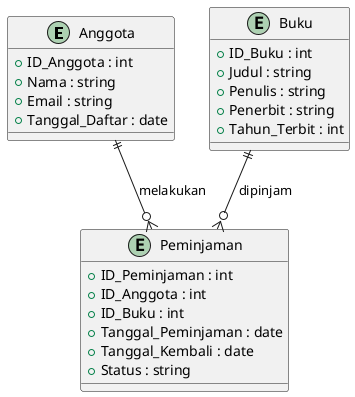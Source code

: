 **Diagram UML untuk Sistem Perpustakaan Online (Kode UML)**

Berikut adalah kode UML dalam format PlantUML untuk menggambarkan ERD sistem perpustakaan online:

```plantuml
@startuml

entity "Anggota" as Anggota {
    + ID_Anggota : int
    + Nama : string
    + Email : string
    + Tanggal_Daftar : date
}

entity "Buku" as Buku {
    + ID_Buku : int
    + Judul : string
    + Penulis : string
    + Penerbit : string
    + Tahun_Terbit : int
}

entity "Peminjaman" as Peminjaman {
    + ID_Peminjaman : int
    + ID_Anggota : int
    + ID_Buku : int
    + Tanggal_Peminjaman : date
    + Tanggal_Kembali : date
    + Status : string
}

Anggota ||--o{ Peminjaman : melakukan
Buku ||--o{ Peminjaman : dipinjam

@enduml
```

### Penjelasan:
- **Anggota** memiliki hubungan **1 ke banyak** dengan **Peminjaman**.
- **Buku** memiliki hubungan **1 ke banyak** dengan **Peminjaman**.
- **Peminjaman** sebagai entitas penghubung antara **Anggota** dan **Buku**.

Kode ini bisa langsung dijalankan di VS Code menggunakan ekstensi **PlantUML** untuk melihat diagramnya. Jika ada yang perlu diperbaiki, beri tahu saya!

